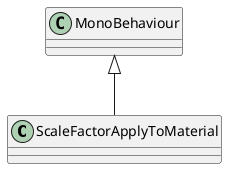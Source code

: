 @startuml
class ScaleFactorApplyToMaterial {
}
MonoBehaviour <|-- ScaleFactorApplyToMaterial
@enduml
